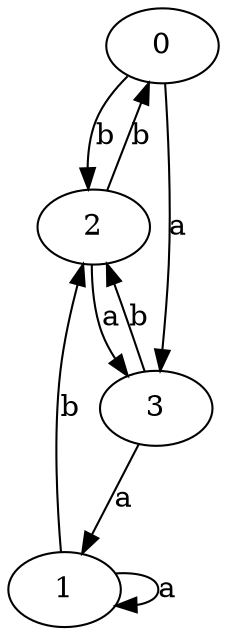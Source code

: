 digraph {
 ranksep=0.5;
 d2tdocpreamble = "\usetikzlibrary{automata}";
 d2tfigpreamble = "\tikzstyle{every state}= [ draw=blue!50,very thick,fill=blue!20]  \tikzstyle{auto}= [fill=white]";
 node [style="state"];
 edge [lblstyle="auto",topath="bend right", len=4  ]
  "0" [label="0",];
  "1" [label="1",];
  "2" [label="2",style = "state, initial"];
  "3" [label="3",style = "state, accepting"];
  "0" -> "2" [label="b"];
  "0" -> "3" [label="a"];
  "1" -> "1" [label="a",topath="loop above"];
  "1" -> "2" [label="b"];
  "2" -> "0" [label="b"];
  "2" -> "3" [label="a"];
  "3" -> "1" [label="a"];
  "3" -> "2" [label="b"];
}